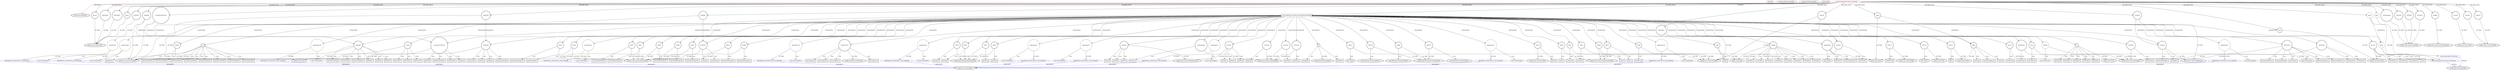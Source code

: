 digraph {
baseInfo[graphId=3787,category="extension_graph",isAnonymous=false,possibleRelation=true]
frameworkRelatedTypesInfo[0="javafx.fxml.Initializable"]
possibleCollaborationsInfo[0="3787~OVERRIDING_METHOD_DECLARATION-METHOD_CALL-OVERRIDING_METHOD_DECLARATION-INSTANTIATION-FIELD_DECLARATION-~javafx.fxml.Initializable ~javafx.application.Application ~false~false",1="3787~FIELD_DECLARATION-~javafx.fxml.Initializable ~javafx.application.Application ~false~false",2="3787~OVERRIDING_METHOD_DECLARATION-INSTANTIATION-~javafx.fxml.Initializable ~javafx.event.EventHandler ~false~true"]
locationInfo[projectName="novosga-painel-fx",filePath="/novosga-painel-fx/painel-fx-master/src/org/novosga/painel/client/ui/Controller.java",contextSignature="Controller",graphId="3787"]
0[label="org.novosga.painel.client.ui.Controller",vertexType="ROOT_CLIENT_CLASS_DECLARATION",isFrameworkType=false,color=red]
1[label="javafx.fxml.Initializable",vertexType="FRAMEWORK_INTERFACE_TYPE",isFrameworkType=true,peripheries=2]
2[label="buscar",vertexType="FIELD_DECLARATION",isFrameworkType=true,peripheries=2,shape=circle]
3[label="javafx.scene.control.Button",vertexType="FRAMEWORK_CLASS_TYPE",isFrameworkType=true,peripheries=2]
4[label="checkTodos",vertexType="FIELD_DECLARATION",isFrameworkType=true,peripheries=2,shape=circle]
5[label="javafx.scene.control.CheckBox",vertexType="FRAMEWORK_CLASS_TYPE",isFrameworkType=true,peripheries=2]
6[label="corFundo",vertexType="FIELD_DECLARATION",isFrameworkType=true,peripheries=2,shape=circle]
7[label="javafx.scene.control.ColorPicker",vertexType="FRAMEWORK_CLASS_TYPE",isFrameworkType=true,peripheries=2]
8[label="corGuiche",vertexType="FIELD_DECLARATION",isFrameworkType=true,peripheries=2,shape=circle]
10[label="corMensagem",vertexType="FIELD_DECLARATION",isFrameworkType=true,peripheries=2,shape=circle]
12[label="corSenha",vertexType="FIELD_DECLARATION",isFrameworkType=true,peripheries=2,shape=circle]
14[label="exibirPainel",vertexType="FIELD_DECLARATION",isFrameworkType=true,peripheries=2,shape=circle]
16[label="fileChooser",vertexType="FIELD_DECLARATION",isFrameworkType=true,peripheries=2,shape=circle]
18[label="language",vertexType="FIELD_DECLARATION",isFrameworkType=true,peripheries=2,shape=circle]
19[label="javafx.scene.control.ComboBox",vertexType="FRAMEWORK_CLASS_TYPE",isFrameworkType=true,peripheries=2]
20[label="loading",vertexType="FIELD_DECLARATION",isFrameworkType=true,peripheries=2,shape=circle]
21[label="javafx.scene.control.ProgressIndicator",vertexType="FRAMEWORK_CLASS_TYPE",isFrameworkType=true,peripheries=2]
22[label="main",vertexType="FIELD_DECLARATION",isFrameworkType=false,shape=circle]
23[label="org.novosga.painel.client.Main",vertexType="REFERENCE_CLIENT_CLASS_DECLARATION",isFrameworkType=false,color=blue]
24[label="javafx.application.Application",vertexType="FRAMEWORK_CLASS_TYPE",isFrameworkType=true,peripheries=2]
25[label="monitorId",vertexType="FIELD_DECLARATION",isFrameworkType=true,peripheries=2,shape=circle]
27[label="root",vertexType="FIELD_DECLARATION",isFrameworkType=true,peripheries=2,shape=circle]
28[label="javafx.scene.layout.Pane",vertexType="FRAMEWORK_CLASS_TYPE",isFrameworkType=true,peripheries=2]
29[label="salvar",vertexType="FIELD_DECLARATION",isFrameworkType=true,peripheries=2,shape=circle]
31[label="screenSaverTimeout",vertexType="FIELD_DECLARATION",isFrameworkType=true,peripheries=2,shape=circle]
33[label="servicos",vertexType="FIELD_DECLARATION",isFrameworkType=true,peripheries=2,shape=circle]
34[label="javafx.scene.layout.VBox",vertexType="FRAMEWORK_CLASS_TYPE",isFrameworkType=true,peripheries=2]
35[label="servidor",vertexType="FIELD_DECLARATION",isFrameworkType=true,peripheries=2,shape=circle]
36[label="javafx.scene.control.TextField",vertexType="FRAMEWORK_CLASS_TYPE",isFrameworkType=true,peripheries=2]
37[label="stage",vertexType="FIELD_DECLARATION",isFrameworkType=true,peripheries=2,shape=circle]
38[label="javafx.stage.Stage",vertexType="FRAMEWORK_CLASS_TYPE",isFrameworkType=true,peripheries=2]
39[label="svLayout",vertexType="FIELD_DECLARATION",isFrameworkType=true,peripheries=2,shape=circle]
40[label="javafx.scene.control.ToggleGroup",vertexType="FRAMEWORK_CLASS_TYPE",isFrameworkType=true,peripheries=2]
41[label="testVideo",vertexType="FIELD_DECLARATION",isFrameworkType=true,peripheries=2,shape=circle]
43[label="tester",vertexType="FIELD_DECLARATION",isFrameworkType=false,shape=circle]
44[label="org.novosga.painel.client.layout.VideoTester",vertexType="REFERENCE_CLIENT_CLASS_DECLARATION",isFrameworkType=false,color=blue]
46[label="unidades",vertexType="FIELD_DECLARATION",isFrameworkType=true,peripheries=2,shape=circle]
48[label="videoUrl",vertexType="FIELD_DECLARATION",isFrameworkType=true,peripheries=2,shape=circle]
50[label="vocalizar",vertexType="FIELD_DECLARATION",isFrameworkType=true,peripheries=2,shape=circle]
52[label="void initialize(java.net.URL,java.util.ResourceBundle)",vertexType="OVERRIDING_METHOD_DECLARATION",isFrameworkType=false,shape=box]
53[label="loading",vertexType="VARIABLE_EXPRESION",isFrameworkType=true,peripheries=2,shape=circle]
55[label="javafx.scene.Node",vertexType="FRAMEWORK_CLASS_TYPE",isFrameworkType=true,peripheries=2]
54[label="setVisible()",vertexType="INSIDE_CALL",isFrameworkType=true,peripheries=2,shape=box]
56[label="checkTodos",vertexType="VARIABLE_EXPRESION",isFrameworkType=true,peripheries=2,shape=circle]
58[label="javafx.scene.control.ButtonBase",vertexType="FRAMEWORK_CLASS_TYPE",isFrameworkType=true,peripheries=2]
57[label="setOnAction()",vertexType="INSIDE_CALL",isFrameworkType=true,peripheries=2,shape=box]
60[label="anonymous2",vertexType="VARIABLE_EXPRESION",isFrameworkType=false,shape=circle]
61[label="REFERENCE_ANONYMOUS_DECLARATION",vertexType="REFERENCE_ANONYMOUS_DECLARATION",isFrameworkType=false,color=blue]
62[label="javafx.event.EventHandler",vertexType="FRAMEWORK_INTERFACE_TYPE",isFrameworkType=true,peripheries=2]
59[label="new EventHandler()",vertexType="CONSTRUCTOR_CALL",isFrameworkType=false]
63[label="VAR3",vertexType="VARIABLE_EXPRESION",isFrameworkType=true,peripheries=2,shape=circle]
64[label="isSelected()",vertexType="INSIDE_CALL",isFrameworkType=true,peripheries=2,shape=box]
66[label="t",vertexType="VARIABLE_EXPRESION",isFrameworkType=true,peripheries=2,shape=circle]
68[label="javafx.event.Event",vertexType="FRAMEWORK_CLASS_TYPE",isFrameworkType=true,peripheries=2]
67[label="getTarget()",vertexType="INSIDE_CALL",isFrameworkType=true,peripheries=2,shape=box]
69[label="servicos",vertexType="VARIABLE_EXPRESION",isFrameworkType=true,peripheries=2,shape=circle]
70[label="getChildren()",vertexType="INSIDE_CALL",isFrameworkType=true,peripheries=2,shape=box]
72[label="VAR6",vertexType="VARIABLE_EXPRESION",isFrameworkType=true,peripheries=2,shape=circle]
73[label="setSelected()",vertexType="INSIDE_CALL",isFrameworkType=true,peripheries=2,shape=box]
75[label="unidades",vertexType="VARIABLE_EXPRESION",isFrameworkType=true,peripheries=2,shape=circle]
76[label="setItems()",vertexType="INSIDE_CALL",isFrameworkType=true,peripheries=2,shape=box]
78[label="FXCollections",vertexType="VARIABLE_EXPRESION",isFrameworkType=true,peripheries=2,shape=circle]
80[label="javafx.collections.FXCollections",vertexType="FRAMEWORK_CLASS_TYPE",isFrameworkType=true,peripheries=2]
79[label="observableList()",vertexType="INSIDE_CALL",isFrameworkType=true,peripheries=2,shape=box]
82[label="setOnAction()",vertexType="INSIDE_CALL",isFrameworkType=true,peripheries=2,shape=box]
84[label="anonymous10",vertexType="VARIABLE_EXPRESION",isFrameworkType=false,shape=circle]
85[label="REFERENCE_ANONYMOUS_DECLARATION",vertexType="REFERENCE_ANONYMOUS_DECLARATION",isFrameworkType=false,color=blue]
83[label="new EventHandler()",vertexType="CONSTRUCTOR_CALL",isFrameworkType=false]
88[label="setVisible()",vertexType="INSIDE_CALL",isFrameworkType=true,peripheries=2,shape=box]
90[label="setSelected()",vertexType="INSIDE_CALL",isFrameworkType=true,peripheries=2,shape=box]
92[label="getTarget()",vertexType="INSIDE_CALL",isFrameworkType=true,peripheries=2,shape=box]
93[label="VAR14",vertexType="VARIABLE_EXPRESION",isFrameworkType=true,peripheries=2,shape=circle]
95[label="javafx.scene.control.SelectionModel",vertexType="FRAMEWORK_CLASS_TYPE",isFrameworkType=true,peripheries=2]
94[label="selectedItemProperty()",vertexType="INSIDE_CALL",isFrameworkType=true,peripheries=2,shape=box]
96[label="cb",vertexType="VARIABLE_EXPRESION",isFrameworkType=true,peripheries=2,shape=circle]
97[label="getSelectionModel()",vertexType="INSIDE_CALL",isFrameworkType=true,peripheries=2,shape=box]
99[label="VAR16",vertexType="VARIABLE_EXPRESION",isFrameworkType=true,peripheries=2,shape=circle]
101[label="javafx.beans.binding.ObjectExpression",vertexType="FRAMEWORK_CLASS_TYPE",isFrameworkType=true,peripheries=2]
100[label="getValue()",vertexType="INSIDE_CALL",isFrameworkType=true,peripheries=2,shape=box]
102[label="VAR17",vertexType="VARIABLE_EXPRESION",isFrameworkType=true,peripheries=2,shape=circle]
103[label="selectedItemProperty()",vertexType="INSIDE_CALL",isFrameworkType=true,peripheries=2,shape=box]
106[label="getSelectionModel()",vertexType="INSIDE_CALL",isFrameworkType=true,peripheries=2,shape=box]
108[label="setVisible()",vertexType="INSIDE_CALL",isFrameworkType=true,peripheries=2,shape=box]
109[label="buscar",vertexType="VARIABLE_EXPRESION",isFrameworkType=true,peripheries=2,shape=circle]
110[label="setOnAction()",vertexType="INSIDE_CALL",isFrameworkType=true,peripheries=2,shape=box]
113[label="anonymous21",vertexType="VARIABLE_EXPRESION",isFrameworkType=false,shape=circle]
114[label="REFERENCE_ANONYMOUS_DECLARATION",vertexType="REFERENCE_ANONYMOUS_DECLARATION",isFrameworkType=false,color=blue]
112[label="new EventHandler()",vertexType="CONSTRUCTOR_CALL",isFrameworkType=false]
117[label="setVisible()",vertexType="INSIDE_CALL",isFrameworkType=true,peripheries=2,shape=box]
119[label="getChildren()",vertexType="INSIDE_CALL",isFrameworkType=true,peripheries=2,shape=box]
120[label="servidor",vertexType="VARIABLE_EXPRESION",isFrameworkType=true,peripheries=2,shape=circle]
122[label="javafx.scene.control.TextInputControl",vertexType="FRAMEWORK_CLASS_TYPE",isFrameworkType=true,peripheries=2]
121[label="getText()",vertexType="INSIDE_CALL",isFrameworkType=true,peripheries=2,shape=box]
124[label="setVisible()",vertexType="INSIDE_CALL",isFrameworkType=true,peripheries=2,shape=box]
126[label="setVisible()",vertexType="INSIDE_CALL",isFrameworkType=true,peripheries=2,shape=box]
127[label="salvar",vertexType="VARIABLE_EXPRESION",isFrameworkType=true,peripheries=2,shape=circle]
128[label="setOnAction()",vertexType="INSIDE_CALL",isFrameworkType=true,peripheries=2,shape=box]
131[label="anonymous28",vertexType="VARIABLE_EXPRESION",isFrameworkType=false,shape=circle]
132[label="REFERENCE_ANONYMOUS_DECLARATION",vertexType="REFERENCE_ANONYMOUS_DECLARATION",isFrameworkType=false,color=blue]
130[label="new EventHandler()",vertexType="CONSTRUCTOR_CALL",isFrameworkType=false]
135[label="setVisible()",vertexType="INSIDE_CALL",isFrameworkType=true,peripheries=2,shape=box]
137[label="getChildren()",vertexType="INSIDE_CALL",isFrameworkType=true,peripheries=2,shape=box]
138[label="VAR31",vertexType="VARIABLE_EXPRESION",isFrameworkType=true,peripheries=2,shape=circle]
139[label="isSelected()",vertexType="INSIDE_CALL",isFrameworkType=true,peripheries=2,shape=box]
141[label="node",vertexType="VARIABLE_EXPRESION",isFrameworkType=true,peripheries=2,shape=circle]
142[label="getId()",vertexType="INSIDE_CALL",isFrameworkType=true,peripheries=2,shape=box]
145[label="getText()",vertexType="INSIDE_CALL",isFrameworkType=true,peripheries=2,shape=box]
146[label="videoUrl",vertexType="VARIABLE_EXPRESION",isFrameworkType=true,peripheries=2,shape=circle]
147[label="getText()",vertexType="INSIDE_CALL",isFrameworkType=true,peripheries=2,shape=box]
149[label="VAR35",vertexType="VARIABLE_EXPRESION",isFrameworkType=true,peripheries=2,shape=circle]
150[label="getSelectedItem()",vertexType="INSIDE_CALL",isFrameworkType=true,peripheries=2,shape=box]
152[label="language",vertexType="VARIABLE_EXPRESION",isFrameworkType=true,peripheries=2,shape=circle]
153[label="getSelectionModel()",vertexType="INSIDE_CALL",isFrameworkType=true,peripheries=2,shape=box]
155[label="vocalizar",vertexType="VARIABLE_EXPRESION",isFrameworkType=true,peripheries=2,shape=circle]
156[label="isSelected()",vertexType="INSIDE_CALL",isFrameworkType=true,peripheries=2,shape=box]
158[label="corFundo",vertexType="VARIABLE_EXPRESION",isFrameworkType=true,peripheries=2,shape=circle]
160[label="javafx.scene.control.ComboBoxBase",vertexType="FRAMEWORK_CLASS_TYPE",isFrameworkType=true,peripheries=2]
159[label="getValue()",vertexType="INSIDE_CALL",isFrameworkType=true,peripheries=2,shape=box]
161[label="corMensagem",vertexType="VARIABLE_EXPRESION",isFrameworkType=true,peripheries=2,shape=circle]
162[label="getValue()",vertexType="INSIDE_CALL",isFrameworkType=true,peripheries=2,shape=box]
164[label="corSenha",vertexType="VARIABLE_EXPRESION",isFrameworkType=true,peripheries=2,shape=circle]
165[label="getValue()",vertexType="INSIDE_CALL",isFrameworkType=true,peripheries=2,shape=box]
167[label="corGuiche",vertexType="VARIABLE_EXPRESION",isFrameworkType=true,peripheries=2,shape=circle]
168[label="getValue()",vertexType="INSIDE_CALL",isFrameworkType=true,peripheries=2,shape=box]
170[label="VAR42",vertexType="VARIABLE_EXPRESION",isFrameworkType=true,peripheries=2,shape=circle]
172[label="javafx.scene.control.Labeled",vertexType="FRAMEWORK_CLASS_TYPE",isFrameworkType=true,peripheries=2]
171[label="getText()",vertexType="INSIDE_CALL",isFrameworkType=true,peripheries=2,shape=box]
173[label="svLayout",vertexType="VARIABLE_EXPRESION",isFrameworkType=true,peripheries=2,shape=circle]
174[label="getSelectedToggle()",vertexType="INSIDE_CALL",isFrameworkType=true,peripheries=2,shape=box]
177[label="getText()",vertexType="INSIDE_CALL",isFrameworkType=true,peripheries=2,shape=box]
179[label="setVisible()",vertexType="INSIDE_CALL",isFrameworkType=true,peripheries=2,shape=box]
180[label="exibirPainel",vertexType="VARIABLE_EXPRESION",isFrameworkType=true,peripheries=2,shape=circle]
181[label="setOnAction()",vertexType="INSIDE_CALL",isFrameworkType=true,peripheries=2,shape=box]
184[label="anonymous47",vertexType="VARIABLE_EXPRESION",isFrameworkType=false,shape=circle]
185[label="REFERENCE_ANONYMOUS_DECLARATION",vertexType="REFERENCE_ANONYMOUS_DECLARATION",isFrameworkType=false,color=blue]
183[label="new EventHandler()",vertexType="CONSTRUCTOR_CALL",isFrameworkType=false]
188[label="setItems()",vertexType="INSIDE_CALL",isFrameworkType=true,peripheries=2,shape=box]
190[label="observableList()",vertexType="INSIDE_CALL",isFrameworkType=true,peripheries=2,shape=box]
192[label="getItems()",vertexType="INSIDE_CALL",isFrameworkType=true,peripheries=2,shape=box]
194[label="getItems()",vertexType="INSIDE_CALL",isFrameworkType=true,peripheries=2,shape=box]
195[label="VAR52",vertexType="VARIABLE_EXPRESION",isFrameworkType=true,peripheries=2,shape=circle]
197[label="javafx.scene.control.SingleSelectionModel",vertexType="FRAMEWORK_CLASS_TYPE",isFrameworkType=true,peripheries=2]
196[label="select()",vertexType="INSIDE_CALL",isFrameworkType=true,peripheries=2,shape=box]
199[label="getSelectionModel()",vertexType="INSIDE_CALL",isFrameworkType=true,peripheries=2,shape=box]
201[label="setOnAction()",vertexType="INSIDE_CALL",isFrameworkType=true,peripheries=2,shape=box]
203[label="anonymous55",vertexType="VARIABLE_EXPRESION",isFrameworkType=false,shape=circle]
204[label="REFERENCE_ANONYMOUS_DECLARATION",vertexType="REFERENCE_ANONYMOUS_DECLARATION",isFrameworkType=false,color=blue]
202[label="new EventHandler()",vertexType="CONSTRUCTOR_CALL",isFrameworkType=false]
207[label="getTarget()",vertexType="INSIDE_CALL",isFrameworkType=true,peripheries=2,shape=box]
208[label="VAR57",vertexType="VARIABLE_EXPRESION",isFrameworkType=true,peripheries=2,shape=circle]
209[label="selectedItemProperty()",vertexType="INSIDE_CALL",isFrameworkType=true,peripheries=2,shape=box]
212[label="getSelectionModel()",vertexType="INSIDE_CALL",isFrameworkType=true,peripheries=2,shape=box]
213[label="VAR59",vertexType="VARIABLE_EXPRESION",isFrameworkType=true,peripheries=2,shape=circle]
214[label="getValue()",vertexType="INSIDE_CALL",isFrameworkType=true,peripheries=2,shape=box]
216[label="VAR60",vertexType="VARIABLE_EXPRESION",isFrameworkType=true,peripheries=2,shape=circle]
217[label="selectedItemProperty()",vertexType="INSIDE_CALL",isFrameworkType=true,peripheries=2,shape=box]
220[label="getSelectionModel()",vertexType="INSIDE_CALL",isFrameworkType=true,peripheries=2,shape=box]
221[label="monitorId",vertexType="VARIABLE_EXPRESION",isFrameworkType=true,peripheries=2,shape=circle]
222[label="setItems()",vertexType="INSIDE_CALL",isFrameworkType=true,peripheries=2,shape=box]
225[label="observableList()",vertexType="INSIDE_CALL",isFrameworkType=true,peripheries=2,shape=box]
226[label="Screen",vertexType="VARIABLE_EXPRESION",isFrameworkType=true,peripheries=2,shape=circle]
228[label="javafx.stage.Screen",vertexType="FRAMEWORK_CLASS_TYPE",isFrameworkType=true,peripheries=2]
227[label="getScreens()",vertexType="INSIDE_CALL",isFrameworkType=true,peripheries=2,shape=box]
229[label="VAR65",vertexType="VARIABLE_EXPRESION",isFrameworkType=true,peripheries=2,shape=circle]
230[label="getBounds()",vertexType="INSIDE_CALL",isFrameworkType=true,peripheries=2,shape=box]
233[label="getScreens()",vertexType="INSIDE_CALL",isFrameworkType=true,peripheries=2,shape=box]
234[label="b",vertexType="VARIABLE_EXPRESION",isFrameworkType=true,peripheries=2,shape=circle]
236[label="javafx.geometry.Rectangle2D",vertexType="FRAMEWORK_CLASS_TYPE",isFrameworkType=true,peripheries=2]
235[label="getWidth()",vertexType="INSIDE_CALL",isFrameworkType=true,peripheries=2,shape=box]
238[label="getHeight()",vertexType="INSIDE_CALL",isFrameworkType=true,peripheries=2,shape=box]
240[label="getItems()",vertexType="INSIDE_CALL",isFrameworkType=true,peripheries=2,shape=box]
241[label="VAR70",vertexType="VARIABLE_EXPRESION",isFrameworkType=true,peripheries=2,shape=circle]
242[label="select()",vertexType="INSIDE_CALL",isFrameworkType=true,peripheries=2,shape=box]
245[label="getSelectionModel()",vertexType="INSIDE_CALL",isFrameworkType=true,peripheries=2,shape=box]
247[label="setOnAction()",vertexType="INSIDE_CALL",isFrameworkType=true,peripheries=2,shape=box]
249[label="anonymous73",vertexType="VARIABLE_EXPRESION",isFrameworkType=false,shape=circle]
250[label="REFERENCE_ANONYMOUS_DECLARATION",vertexType="REFERENCE_ANONYMOUS_DECLARATION",isFrameworkType=false,color=blue]
248[label="new EventHandler()",vertexType="CONSTRUCTOR_CALL",isFrameworkType=false]
253[label="getTarget()",vertexType="INSIDE_CALL",isFrameworkType=true,peripheries=2,shape=box]
254[label="VAR75",vertexType="VARIABLE_EXPRESION",isFrameworkType=true,peripheries=2,shape=circle]
255[label="selectedItemProperty()",vertexType="INSIDE_CALL",isFrameworkType=true,peripheries=2,shape=box]
258[label="getSelectionModel()",vertexType="INSIDE_CALL",isFrameworkType=true,peripheries=2,shape=box]
259[label="VAR77",vertexType="VARIABLE_EXPRESION",isFrameworkType=true,peripheries=2,shape=circle]
260[label="getValue()",vertexType="INSIDE_CALL",isFrameworkType=true,peripheries=2,shape=box]
262[label="VAR78",vertexType="VARIABLE_EXPRESION",isFrameworkType=true,peripheries=2,shape=circle]
263[label="selectedItemProperty()",vertexType="INSIDE_CALL",isFrameworkType=true,peripheries=2,shape=box]
266[label="getSelectionModel()",vertexType="INSIDE_CALL",isFrameworkType=true,peripheries=2,shape=box]
268[label="getScreens()",vertexType="INSIDE_CALL",isFrameworkType=true,peripheries=2,shape=box]
269[label="screenSaverTimeout",vertexType="VARIABLE_EXPRESION",isFrameworkType=true,peripheries=2,shape=circle]
270[label="setItems()",vertexType="INSIDE_CALL",isFrameworkType=true,peripheries=2,shape=box]
273[label="observableList()",vertexType="INSIDE_CALL",isFrameworkType=true,peripheries=2,shape=box]
275[label="getItems()",vertexType="INSIDE_CALL",isFrameworkType=true,peripheries=2,shape=box]
276[label="VAR84",vertexType="VARIABLE_EXPRESION",isFrameworkType=true,peripheries=2,shape=circle]
277[label="select()",vertexType="INSIDE_CALL",isFrameworkType=true,peripheries=2,shape=box]
280[label="getSelectionModel()",vertexType="INSIDE_CALL",isFrameworkType=true,peripheries=2,shape=box]
282[label="setOnAction()",vertexType="INSIDE_CALL",isFrameworkType=true,peripheries=2,shape=box]
284[label="anonymous87",vertexType="VARIABLE_EXPRESION",isFrameworkType=false,shape=circle]
285[label="REFERENCE_ANONYMOUS_DECLARATION",vertexType="REFERENCE_ANONYMOUS_DECLARATION",isFrameworkType=false,color=blue]
283[label="new EventHandler()",vertexType="CONSTRUCTOR_CALL",isFrameworkType=false]
288[label="getTarget()",vertexType="INSIDE_CALL",isFrameworkType=true,peripheries=2,shape=box]
289[label="VAR89",vertexType="VARIABLE_EXPRESION",isFrameworkType=true,peripheries=2,shape=circle]
290[label="selectedItemProperty()",vertexType="INSIDE_CALL",isFrameworkType=true,peripheries=2,shape=box]
293[label="getSelectionModel()",vertexType="INSIDE_CALL",isFrameworkType=true,peripheries=2,shape=box]
294[label="VAR91",vertexType="VARIABLE_EXPRESION",isFrameworkType=true,peripheries=2,shape=circle]
295[label="getValue()",vertexType="INSIDE_CALL",isFrameworkType=true,peripheries=2,shape=box]
297[label="VAR92",vertexType="VARIABLE_EXPRESION",isFrameworkType=true,peripheries=2,shape=circle]
298[label="selectedItemProperty()",vertexType="INSIDE_CALL",isFrameworkType=true,peripheries=2,shape=box]
301[label="getSelectionModel()",vertexType="INSIDE_CALL",isFrameworkType=true,peripheries=2,shape=box]
302[label="fileChooser",vertexType="VARIABLE_EXPRESION",isFrameworkType=true,peripheries=2,shape=circle]
303[label="setOnAction()",vertexType="INSIDE_CALL",isFrameworkType=true,peripheries=2,shape=box]
306[label="anonymous95",vertexType="VARIABLE_EXPRESION",isFrameworkType=false,shape=circle]
307[label="REFERENCE_ANONYMOUS_DECLARATION",vertexType="REFERENCE_ANONYMOUS_DECLARATION",isFrameworkType=false,color=blue]
305[label="new EventHandler()",vertexType="CONSTRUCTOR_CALL",isFrameworkType=false]
309[label="new FileChooser()",vertexType="CONSTRUCTOR_CALL",isFrameworkType=true,peripheries=2]
312[label="getExtensionFilters()",vertexType="INSIDE_CALL",isFrameworkType=true,peripheries=2,shape=box]
314[label="VAR98",vertexType="VARIABLE_EXPRESION",isFrameworkType=true,peripheries=2,shape=circle]
315[label="javafx.stage.FileChooser.ExtensionFilter",vertexType="FRAMEWORK_CLASS_TYPE",isFrameworkType=true,peripheries=2]
313[label="new FileChooser.ExtensionFilter()",vertexType="CONSTRUCTOR_CALL",isFrameworkType=true,peripheries=2]
317[label="getExtensionFilters()",vertexType="INSIDE_CALL",isFrameworkType=true,peripheries=2,shape=box]
319[label="VAR100",vertexType="VARIABLE_EXPRESION",isFrameworkType=true,peripheries=2,shape=circle]
318[label="new FileChooser.ExtensionFilter()",vertexType="CONSTRUCTOR_CALL",isFrameworkType=true,peripheries=2]
322[label="getExtensionFilters()",vertexType="INSIDE_CALL",isFrameworkType=true,peripheries=2,shape=box]
324[label="VAR102",vertexType="VARIABLE_EXPRESION",isFrameworkType=true,peripheries=2,shape=circle]
323[label="new FileChooser.ExtensionFilter()",vertexType="CONSTRUCTOR_CALL",isFrameworkType=true,peripheries=2]
327[label="showOpenDialog()",vertexType="INSIDE_CALL",isFrameworkType=true,peripheries=2,shape=box]
329[label="setText()",vertexType="INSIDE_CALL",isFrameworkType=true,peripheries=2,shape=box]
330[label="testVideo",vertexType="VARIABLE_EXPRESION",isFrameworkType=true,peripheries=2,shape=circle]
331[label="setOnAction()",vertexType="INSIDE_CALL",isFrameworkType=true,peripheries=2,shape=box]
334[label="anonymous106",vertexType="VARIABLE_EXPRESION",isFrameworkType=false,shape=circle]
335[label="REFERENCE_ANONYMOUS_DECLARATION",vertexType="REFERENCE_ANONYMOUS_DECLARATION",isFrameworkType=false,color=blue]
333[label="new EventHandler()",vertexType="CONSTRUCTOR_CALL",isFrameworkType=false]
338[label="getText()",vertexType="INSIDE_CALL",isFrameworkType=true,peripheries=2,shape=box]
340[label="VAR108",vertexType="VARIABLE_EXPRESION",isFrameworkType=false,shape=circle]
339[label="new VideoTester()",vertexType="CONSTRUCTOR_CALL",isFrameworkType=false]
343[label="painelStage",vertexType="VARIABLE_EXPRESION",isFrameworkType=true,peripheries=2,shape=circle]
342[label="new Stage()",vertexType="CONSTRUCTOR_CALL",isFrameworkType=true,peripheries=2]
346[label="initOwner()",vertexType="INSIDE_CALL",isFrameworkType=true,peripheries=2,shape=box]
348[label="setOnCloseRequest()",vertexType="INSIDE_CALL",isFrameworkType=true,peripheries=2,shape=box]
350[label="anonymous112",vertexType="VARIABLE_EXPRESION",isFrameworkType=false,shape=circle]
351[label="REFERENCE_ANONYMOUS_DECLARATION",vertexType="REFERENCE_ANONYMOUS_DECLARATION",isFrameworkType=false,color=blue]
349[label="new EventHandler()",vertexType="CONSTRUCTOR_CALL",isFrameworkType=false]
353[label="tester",vertexType="VARIABLE_EXPRESION",isFrameworkType=false,shape=circle]
354[label="start()",vertexType="INSIDE_CALL",isFrameworkType=true,peripheries=2,shape=box]
356[label="VAR114",vertexType="VARIABLE_EXPRESION",isFrameworkType=true,peripheries=2,shape=circle]
358[label="javafx.scene.control.Toggle",vertexType="FRAMEWORK_INTERFACE_TYPE",isFrameworkType=true,peripheries=2]
357[label="setSelected()",vertexType="INSIDE_CALL",isFrameworkType=true,peripheries=2,shape=box]
360[label="getToggles()",vertexType="INSIDE_CALL",isFrameworkType=true,peripheries=2,shape=box]
362[label="VAR116",vertexType="VARIABLE_EXPRESION",isFrameworkType=true,peripheries=2,shape=circle]
361[label="new Stage()",vertexType="CONSTRUCTOR_CALL",isFrameworkType=true,peripheries=2]
364[label="stage",vertexType="VARIABLE_EXPRESION",isFrameworkType=true,peripheries=2,shape=circle]
365[label="setTitle()",vertexType="INSIDE_CALL",isFrameworkType=true,peripheries=2,shape=box]
368[label="setScene()",vertexType="INSIDE_CALL",isFrameworkType=true,peripheries=2,shape=box]
370[label="VAR119",vertexType="VARIABLE_EXPRESION",isFrameworkType=true,peripheries=2,shape=circle]
371[label="javafx.scene.Scene",vertexType="FRAMEWORK_CLASS_TYPE",isFrameworkType=true,peripheries=2]
369[label="new Scene()",vertexType="CONSTRUCTOR_CALL",isFrameworkType=true,peripheries=2]
373[label="setOnCloseRequest()",vertexType="INSIDE_CALL",isFrameworkType=true,peripheries=2,shape=box]
375[label="anonymous121",vertexType="VARIABLE_EXPRESION",isFrameworkType=false,shape=circle]
376[label="REFERENCE_ANONYMOUS_DECLARATION",vertexType="REFERENCE_ANONYMOUS_DECLARATION",isFrameworkType=false,color=blue]
374[label="new EventHandler()",vertexType="CONSTRUCTOR_CALL",isFrameworkType=false]
378[label="VAR122",vertexType="VARIABLE_EXPRESION",isFrameworkType=true,peripheries=2,shape=circle]
380[label="javafx.stage.Window",vertexType="FRAMEWORK_CLASS_TYPE",isFrameworkType=true,peripheries=2]
379[label="hide()",vertexType="INSIDE_CALL",isFrameworkType=true,peripheries=2,shape=box]
0->1[label="IMPLEMENT",color=red]
0->2[label="DECLARE_FIELD"]
2->3[label="OF_TYPE"]
0->4[label="DECLARE_FIELD"]
4->5[label="OF_TYPE"]
0->6[label="DECLARE_FIELD"]
6->7[label="OF_TYPE"]
0->8[label="DECLARE_FIELD"]
8->7[label="OF_TYPE"]
0->10[label="DECLARE_FIELD"]
10->7[label="OF_TYPE"]
0->12[label="DECLARE_FIELD"]
12->7[label="OF_TYPE"]
0->14[label="DECLARE_FIELD"]
14->3[label="OF_TYPE"]
0->16[label="DECLARE_FIELD"]
16->3[label="OF_TYPE"]
0->18[label="DECLARE_FIELD"]
18->19[label="OF_TYPE"]
0->20[label="DECLARE_FIELD"]
20->21[label="OF_TYPE"]
0->22[label="DECLARE_FIELD"]
23->24[label="EXTEND",color=blue]
22->23[label="OF_TYPE"]
0->25[label="DECLARE_FIELD"]
25->19[label="OF_TYPE"]
0->27[label="DECLARE_FIELD"]
27->28[label="OF_TYPE"]
0->29[label="DECLARE_FIELD"]
29->3[label="OF_TYPE"]
0->31[label="DECLARE_FIELD"]
31->19[label="OF_TYPE"]
0->33[label="DECLARE_FIELD"]
33->34[label="OF_TYPE"]
0->35[label="DECLARE_FIELD"]
35->36[label="OF_TYPE"]
0->37[label="DECLARE_FIELD"]
37->38[label="OF_TYPE"]
0->39[label="DECLARE_FIELD"]
39->40[label="OF_TYPE"]
0->41[label="DECLARE_FIELD"]
41->3[label="OF_TYPE"]
0->43[label="DECLARE_FIELD"]
44->24[label="EXTEND",color=blue]
43->44[label="OF_TYPE"]
0->46[label="DECLARE_FIELD"]
46->19[label="OF_TYPE"]
0->48[label="DECLARE_FIELD"]
48->36[label="OF_TYPE"]
0->50[label="DECLARE_FIELD"]
50->5[label="OF_TYPE"]
0->52[label="OVERRIDE"]
52->53[label="INSTANTIATE"]
53->55[label="OF_TYPE"]
53->54[label="CALL"]
52->56[label="INSTANTIATE"]
56->58[label="OF_TYPE"]
56->57[label="CALL"]
52->60[label="INSTANTIATE"]
61->62[label="IMPLEMENT",color=blue]
60->61[label="OF_TYPE"]
60->59[label="CALL"]
52->63[label="INSTANTIATE"]
63->5[label="OF_TYPE"]
63->64[label="CALL"]
52->66[label="INSTANTIATE"]
66->68[label="OF_TYPE"]
66->67[label="CALL"]
52->69[label="INSTANTIATE"]
69->28[label="OF_TYPE"]
69->70[label="CALL"]
52->72[label="INSTANTIATE"]
72->5[label="OF_TYPE"]
72->73[label="CALL"]
52->75[label="INSTANTIATE"]
46->75[label="REFERENCE"]
75->19[label="OF_TYPE"]
75->76[label="CALL"]
52->78[label="INSTANTIATE"]
78->80[label="OF_TYPE"]
78->79[label="CALL"]
75->82[label="CALL"]
52->84[label="INSTANTIATE"]
85->62[label="IMPLEMENT",color=blue]
84->85[label="OF_TYPE"]
84->83[label="CALL"]
53->88[label="CALL"]
56->90[label="CALL"]
66->92[label="CALL"]
52->93[label="INSTANTIATE"]
93->95[label="OF_TYPE"]
93->94[label="CALL"]
52->96[label="INSTANTIATE"]
96->19[label="OF_TYPE"]
96->97[label="CALL"]
52->99[label="INSTANTIATE"]
99->101[label="OF_TYPE"]
99->100[label="CALL"]
52->102[label="INSTANTIATE"]
102->95[label="OF_TYPE"]
102->103[label="CALL"]
96->106[label="CALL"]
53->108[label="CALL"]
52->109[label="INSTANTIATE"]
109->58[label="OF_TYPE"]
109->110[label="CALL"]
52->113[label="INSTANTIATE"]
114->62[label="IMPLEMENT",color=blue]
113->114[label="OF_TYPE"]
113->112[label="CALL"]
53->117[label="CALL"]
69->119[label="CALL"]
52->120[label="INSTANTIATE"]
120->122[label="OF_TYPE"]
120->121[label="CALL"]
53->124[label="CALL"]
53->126[label="CALL"]
52->127[label="INSTANTIATE"]
127->58[label="OF_TYPE"]
127->128[label="CALL"]
52->131[label="INSTANTIATE"]
132->62[label="IMPLEMENT",color=blue]
131->132[label="OF_TYPE"]
131->130[label="CALL"]
53->135[label="CALL"]
69->137[label="CALL"]
52->138[label="INSTANTIATE"]
138->5[label="OF_TYPE"]
138->139[label="CALL"]
52->141[label="INSTANTIATE"]
141->55[label="OF_TYPE"]
141->142[label="CALL"]
120->145[label="CALL"]
52->146[label="INSTANTIATE"]
146->122[label="OF_TYPE"]
146->147[label="CALL"]
52->149[label="INSTANTIATE"]
149->95[label="OF_TYPE"]
149->150[label="CALL"]
52->152[label="INSTANTIATE"]
18->152[label="REFERENCE"]
152->19[label="OF_TYPE"]
152->153[label="CALL"]
52->155[label="INSTANTIATE"]
50->155[label="REFERENCE"]
155->5[label="OF_TYPE"]
155->156[label="CALL"]
52->158[label="INSTANTIATE"]
158->160[label="OF_TYPE"]
158->159[label="CALL"]
52->161[label="INSTANTIATE"]
161->160[label="OF_TYPE"]
161->162[label="CALL"]
52->164[label="INSTANTIATE"]
164->160[label="OF_TYPE"]
164->165[label="CALL"]
52->167[label="INSTANTIATE"]
167->160[label="OF_TYPE"]
167->168[label="CALL"]
52->170[label="INSTANTIATE"]
170->172[label="OF_TYPE"]
170->171[label="CALL"]
52->173[label="INSTANTIATE"]
39->173[label="REFERENCE"]
173->40[label="OF_TYPE"]
173->174[label="CALL"]
120->177[label="CALL"]
53->179[label="CALL"]
52->180[label="INSTANTIATE"]
180->58[label="OF_TYPE"]
180->181[label="CALL"]
52->184[label="INSTANTIATE"]
185->62[label="IMPLEMENT",color=blue]
184->185[label="OF_TYPE"]
184->183[label="CALL"]
152->188[label="CALL"]
78->190[label="CALL"]
152->192[label="CALL"]
152->194[label="CALL"]
52->195[label="INSTANTIATE"]
195->197[label="OF_TYPE"]
195->196[label="CALL"]
152->199[label="CALL"]
152->201[label="CALL"]
52->203[label="INSTANTIATE"]
204->62[label="IMPLEMENT",color=blue]
203->204[label="OF_TYPE"]
203->202[label="CALL"]
66->207[label="CALL"]
52->208[label="INSTANTIATE"]
208->95[label="OF_TYPE"]
208->209[label="CALL"]
96->212[label="CALL"]
52->213[label="INSTANTIATE"]
213->101[label="OF_TYPE"]
213->214[label="CALL"]
52->216[label="INSTANTIATE"]
216->95[label="OF_TYPE"]
216->217[label="CALL"]
96->220[label="CALL"]
52->221[label="INSTANTIATE"]
25->221[label="REFERENCE"]
221->19[label="OF_TYPE"]
221->222[label="CALL"]
78->225[label="CALL"]
52->226[label="INSTANTIATE"]
226->228[label="OF_TYPE"]
226->227[label="CALL"]
52->229[label="INSTANTIATE"]
229->228[label="OF_TYPE"]
229->230[label="CALL"]
226->233[label="CALL"]
52->234[label="INSTANTIATE"]
234->236[label="OF_TYPE"]
234->235[label="CALL"]
234->238[label="CALL"]
221->240[label="CALL"]
52->241[label="INSTANTIATE"]
241->197[label="OF_TYPE"]
241->242[label="CALL"]
221->245[label="CALL"]
221->247[label="CALL"]
52->249[label="INSTANTIATE"]
250->62[label="IMPLEMENT",color=blue]
249->250[label="OF_TYPE"]
249->248[label="CALL"]
66->253[label="CALL"]
52->254[label="INSTANTIATE"]
254->95[label="OF_TYPE"]
254->255[label="CALL"]
96->258[label="CALL"]
52->259[label="INSTANTIATE"]
259->101[label="OF_TYPE"]
259->260[label="CALL"]
52->262[label="INSTANTIATE"]
262->95[label="OF_TYPE"]
262->263[label="CALL"]
96->266[label="CALL"]
226->268[label="CALL"]
52->269[label="INSTANTIATE"]
31->269[label="REFERENCE"]
269->19[label="OF_TYPE"]
269->270[label="CALL"]
78->273[label="CALL"]
269->275[label="CALL"]
52->276[label="INSTANTIATE"]
276->197[label="OF_TYPE"]
276->277[label="CALL"]
269->280[label="CALL"]
269->282[label="CALL"]
52->284[label="INSTANTIATE"]
285->62[label="IMPLEMENT",color=blue]
284->285[label="OF_TYPE"]
284->283[label="CALL"]
66->288[label="CALL"]
52->289[label="INSTANTIATE"]
289->95[label="OF_TYPE"]
289->290[label="CALL"]
96->293[label="CALL"]
52->294[label="INSTANTIATE"]
294->101[label="OF_TYPE"]
294->295[label="CALL"]
52->297[label="INSTANTIATE"]
297->95[label="OF_TYPE"]
297->298[label="CALL"]
96->301[label="CALL"]
52->302[label="INSTANTIATE"]
302->58[label="OF_TYPE"]
302->303[label="CALL"]
52->306[label="INSTANTIATE"]
307->62[label="IMPLEMENT",color=blue]
306->307[label="OF_TYPE"]
306->305[label="CALL"]
302->309[label="CALL"]
302->312[label="CALL"]
52->314[label="INSTANTIATE"]
314->315[label="OF_TYPE"]
314->313[label="CALL"]
302->317[label="CALL"]
52->319[label="INSTANTIATE"]
319->315[label="OF_TYPE"]
319->318[label="CALL"]
302->322[label="CALL"]
52->324[label="INSTANTIATE"]
324->315[label="OF_TYPE"]
324->323[label="CALL"]
302->327[label="CALL"]
146->329[label="CALL"]
52->330[label="INSTANTIATE"]
330->58[label="OF_TYPE"]
330->331[label="CALL"]
52->334[label="INSTANTIATE"]
335->62[label="IMPLEMENT",color=blue]
334->335[label="OF_TYPE"]
334->333[label="CALL"]
146->338[label="CALL"]
52->340[label="INSTANTIATE"]
340->44[label="OF_TYPE"]
340->339[label="CALL"]
52->343[label="INSTANTIATE"]
343->38[label="OF_TYPE"]
343->342[label="CALL"]
343->346[label="CALL"]
343->348[label="CALL"]
52->350[label="INSTANTIATE"]
351->62[label="IMPLEMENT",color=blue]
350->351[label="OF_TYPE"]
350->349[label="CALL"]
52->353[label="INSTANTIATE"]
43->353[label="REFERENCE"]
353->44[label="OF_TYPE"]
353->354[label="CALL"]
52->356[label="INSTANTIATE"]
356->358[label="OF_TYPE"]
356->357[label="CALL"]
173->360[label="CALL"]
52->362[label="INSTANTIATE"]
362->38[label="OF_TYPE"]
362->361[label="CALL"]
52->364[label="INSTANTIATE"]
37->364[label="REFERENCE"]
364->38[label="OF_TYPE"]
364->365[label="CALL"]
364->368[label="CALL"]
52->370[label="INSTANTIATE"]
370->371[label="OF_TYPE"]
370->369[label="CALL"]
364->373[label="CALL"]
52->375[label="INSTANTIATE"]
376->62[label="IMPLEMENT",color=blue]
375->376[label="OF_TYPE"]
375->374[label="CALL"]
52->378[label="INSTANTIATE"]
378->380[label="OF_TYPE"]
378->379[label="CALL"]
}
